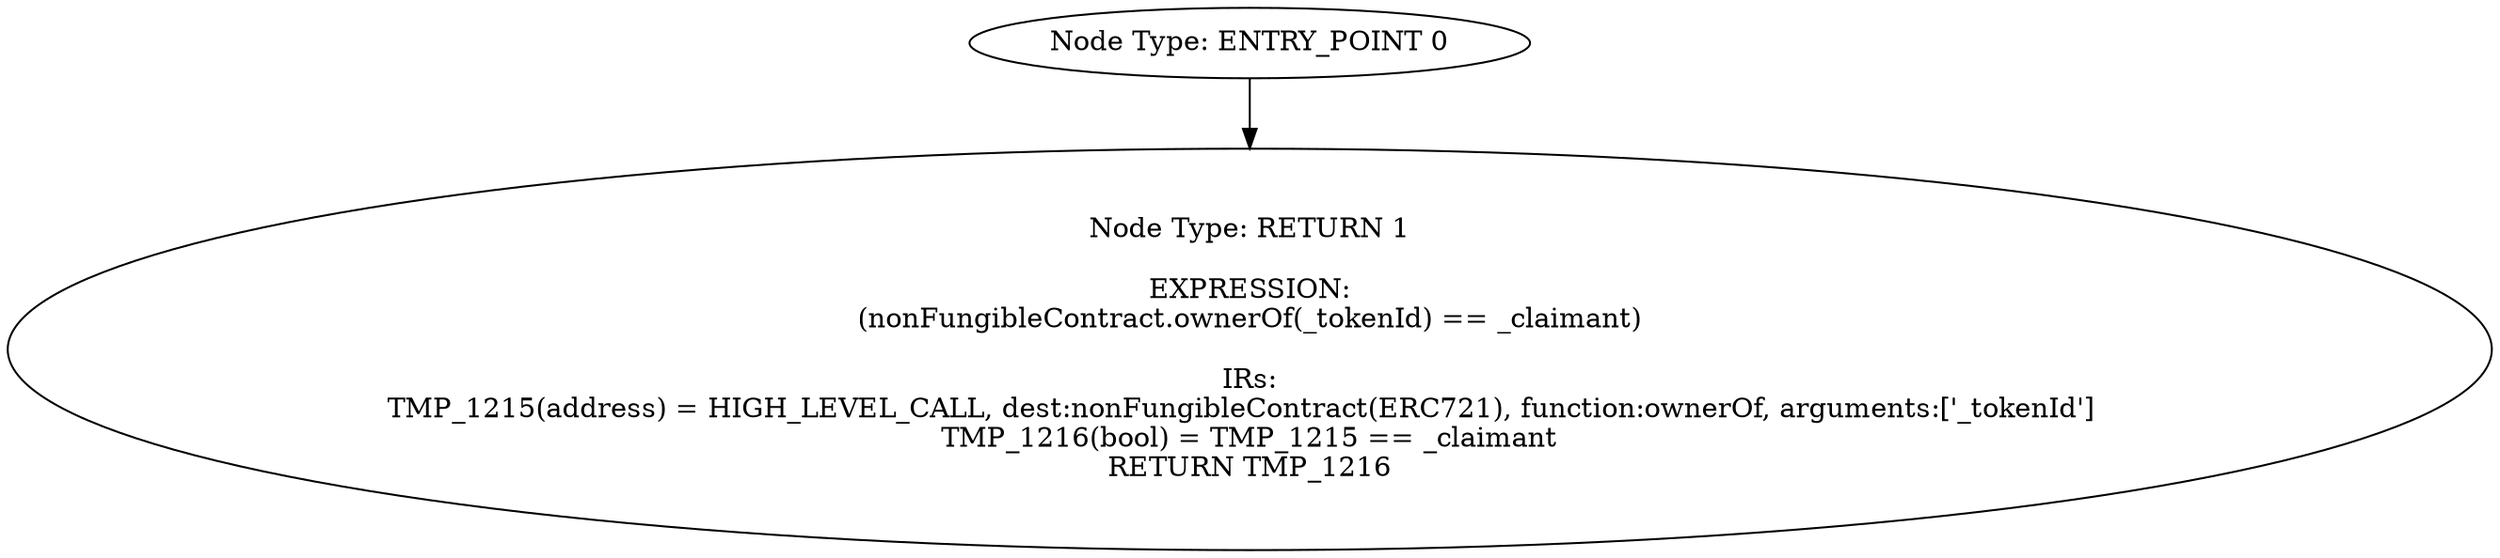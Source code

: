 digraph{
0[label="Node Type: ENTRY_POINT 0
"];
0->1;
1[label="Node Type: RETURN 1

EXPRESSION:
(nonFungibleContract.ownerOf(_tokenId) == _claimant)

IRs:
TMP_1215(address) = HIGH_LEVEL_CALL, dest:nonFungibleContract(ERC721), function:ownerOf, arguments:['_tokenId']  
TMP_1216(bool) = TMP_1215 == _claimant
RETURN TMP_1216"];
}
